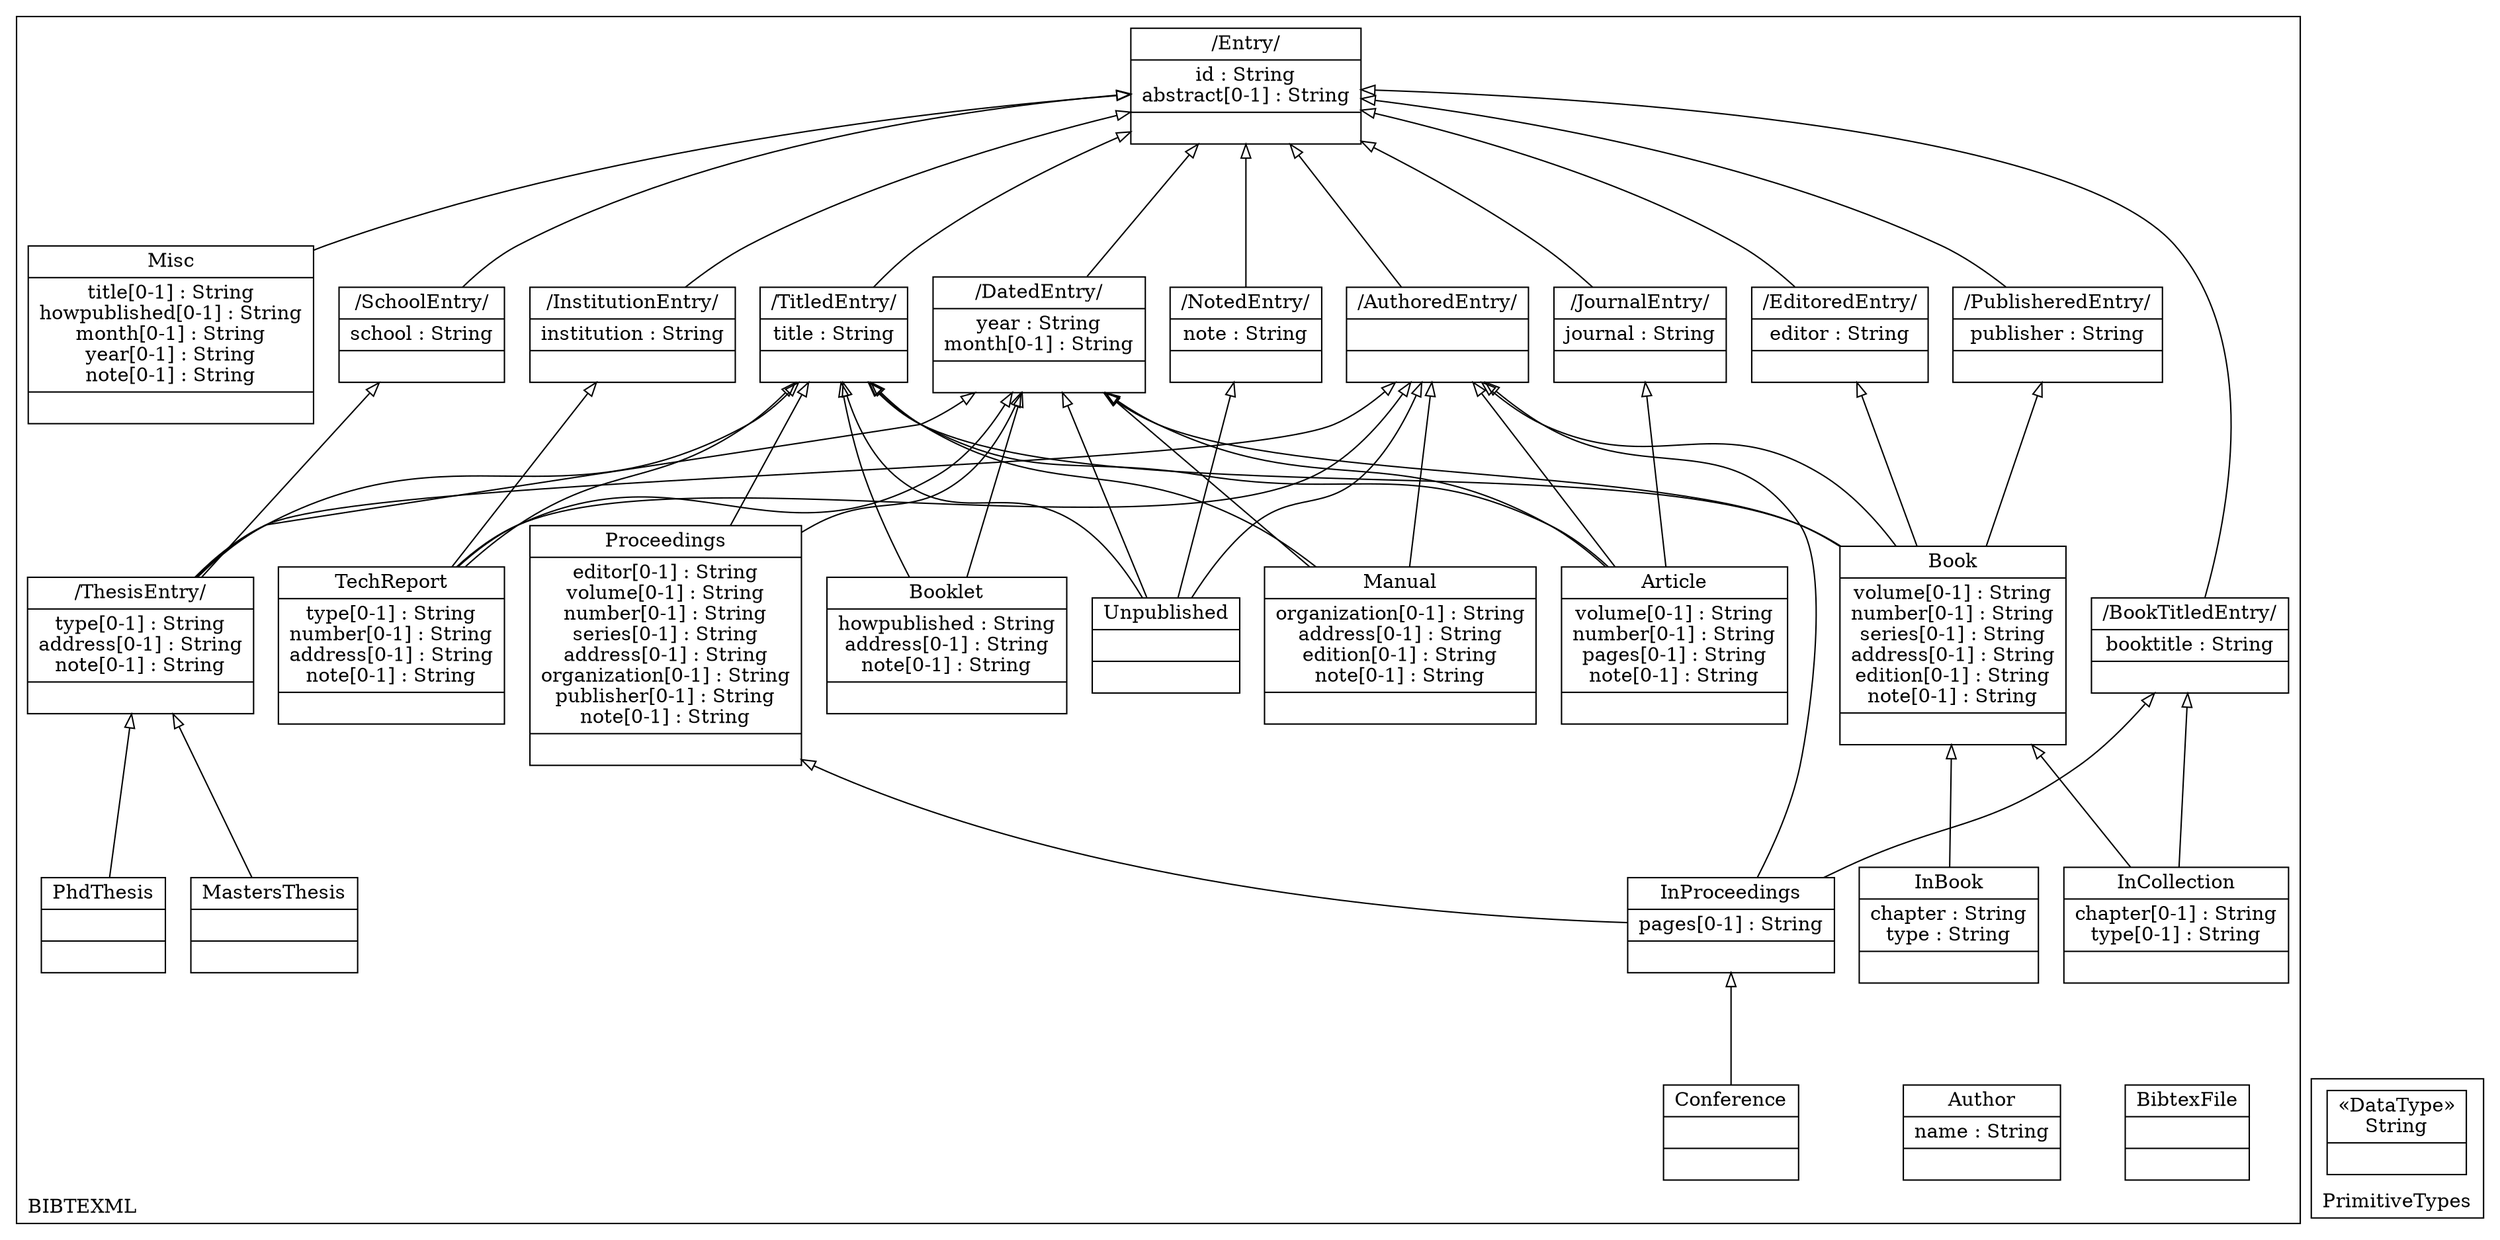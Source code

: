 digraph "KM3 Model in DOT" {
graph[rankdir=BT,labeljust=l,labelloc=t,nodeSep=0.75,compound=true];
 subgraph "cluster_BIBTEXML"{
labelloc=t
color=black
label=BIBTEXML
 node[shape=record];
BibtexFile[label="{BibtexFile| | }"]
;
 node[shape=record];
Author[label="{Author|name : String| }"]
;
 node[shape=record];
Entry[label="{/Entry/|id : String\nabstract[0-1] : String| }"]
;
 node[shape=record];
AuthoredEntry[label="{/AuthoredEntry/| | }"]
 AuthoredEntry->Entry[arrowhead=onormal,group=Entry,minlen=2,constraint=true,]
;
 node[shape=record];
BookTitledEntry[label="{/BookTitledEntry/|booktitle : String| }"]
 BookTitledEntry->Entry[arrowhead=onormal,group=Entry,minlen=2,constraint=true,]
;
 node[shape=record];
InstitutionEntry[label="{/InstitutionEntry/|institution : String| }"]
 InstitutionEntry->Entry[arrowhead=onormal,group=Entry,minlen=2,constraint=true,]
;
 node[shape=record];
EditoredEntry[label="{/EditoredEntry/|editor : String| }"]
 EditoredEntry->Entry[arrowhead=onormal,group=Entry,minlen=2,constraint=true,]
;
 node[shape=record];
DatedEntry[label="{/DatedEntry/|year : String\nmonth[0-1] : String| }"]
 DatedEntry->Entry[arrowhead=onormal,group=Entry,minlen=2,constraint=true,]
;
 node[shape=record];
JournalEntry[label="{/JournalEntry/|journal : String| }"]
 JournalEntry->Entry[arrowhead=onormal,group=Entry,minlen=2,constraint=true,]
;
 node[shape=record];
TitledEntry[label="{/TitledEntry/|title : String| }"]
 TitledEntry->Entry[arrowhead=onormal,group=Entry,minlen=2,constraint=true,]
;
 node[shape=record];
NotedEntry[label="{/NotedEntry/|note : String| }"]
 NotedEntry->Entry[arrowhead=onormal,group=Entry,minlen=2,constraint=true,]
;
 node[shape=record];
PublisheredEntry[label="{/PublisheredEntry/|publisher : String| }"]
 PublisheredEntry->Entry[arrowhead=onormal,group=Entry,minlen=2,constraint=true,]
;
 node[shape=record];
SchoolEntry[label="{/SchoolEntry/|school : String| }"]
 SchoolEntry->Entry[arrowhead=onormal,group=Entry,minlen=2,constraint=true,]
;
 node[shape=record];
Article[label="{Article|volume[0-1] : String\nnumber[0-1] : String\npages[0-1] : String\nnote[0-1] : String| }"]
 Article->AuthoredEntry[arrowhead=onormal,group=AuthoredEntry,minlen=2,constraint=true,]
 Article->DatedEntry[arrowhead=onormal,group=DatedEntry,minlen=2,constraint=true,]
 Article->TitledEntry[arrowhead=onormal,group=TitledEntry,minlen=2,constraint=true,]
 Article->JournalEntry[arrowhead=onormal,group=JournalEntry,minlen=2,constraint=true,]
;
 node[shape=record];
Book[label="{Book|volume[0-1] : String\nnumber[0-1] : String\nseries[0-1] : String\naddress[0-1] : String\nedition[0-1] : String\nnote[0-1] : String| }"]
 Book->AuthoredEntry[arrowhead=onormal,group=AuthoredEntry,minlen=2,constraint=true,]
 Book->EditoredEntry[arrowhead=onormal,group=EditoredEntry,minlen=2,constraint=true,]
 Book->PublisheredEntry[arrowhead=onormal,group=PublisheredEntry,minlen=2,constraint=true,]
 Book->DatedEntry[arrowhead=onormal,group=DatedEntry,minlen=2,constraint=true,]
 Book->TitledEntry[arrowhead=onormal,group=TitledEntry,minlen=2,constraint=true,]
;
 node[shape=record];
Booklet[label="{Booklet|howpublished : String\naddress[0-1] : String\nnote[0-1] : String| }"]
 Booklet->DatedEntry[arrowhead=onormal,group=DatedEntry,minlen=2,constraint=true,]
 Booklet->TitledEntry[arrowhead=onormal,group=TitledEntry,minlen=2,constraint=true,]
;
 node[shape=record];
InBook[label="{InBook|chapter : String\ntype : String| }"]
 InBook->Book[arrowhead=onormal,group=Book,minlen=2,constraint=true,]
;
 node[shape=record];
InCollection[label="{InCollection|chapter[0-1] : String\ntype[0-1] : String| }"]
 InCollection->Book[arrowhead=onormal,group=Book,minlen=2,constraint=true,]
 InCollection->BookTitledEntry[arrowhead=onormal,group=BookTitledEntry,minlen=2,constraint=true,]
;
 node[shape=record];
Manual[label="{Manual|organization[0-1] : String\naddress[0-1] : String\nedition[0-1] : String\nnote[0-1] : String| }"]
 Manual->TitledEntry[arrowhead=onormal,group=TitledEntry,minlen=2,constraint=true,]
 Manual->AuthoredEntry[arrowhead=onormal,group=AuthoredEntry,minlen=2,constraint=true,]
 Manual->DatedEntry[arrowhead=onormal,group=DatedEntry,minlen=2,constraint=true,]
;
 node[shape=record];
TechReport[label="{TechReport|type[0-1] : String\nnumber[0-1] : String\naddress[0-1] : String\nnote[0-1] : String| }"]
 TechReport->AuthoredEntry[arrowhead=onormal,group=AuthoredEntry,minlen=2,constraint=true,]
 TechReport->InstitutionEntry[arrowhead=onormal,group=InstitutionEntry,minlen=2,constraint=true,]
 TechReport->DatedEntry[arrowhead=onormal,group=DatedEntry,minlen=2,constraint=true,]
 TechReport->TitledEntry[arrowhead=onormal,group=TitledEntry,minlen=2,constraint=true,]
;
 node[shape=record];
ThesisEntry[label="{/ThesisEntry/|type[0-1] : String\naddress[0-1] : String\nnote[0-1] : String| }"]
 ThesisEntry->AuthoredEntry[arrowhead=onormal,group=AuthoredEntry,minlen=2,constraint=true,]
 ThesisEntry->DatedEntry[arrowhead=onormal,group=DatedEntry,minlen=2,constraint=true,]
 ThesisEntry->TitledEntry[arrowhead=onormal,group=TitledEntry,minlen=2,constraint=true,]
 ThesisEntry->SchoolEntry[arrowhead=onormal,group=SchoolEntry,minlen=2,constraint=true,]
;
 node[shape=record];
PhdThesis[label="{PhdThesis| | }"]
 PhdThesis->ThesisEntry[arrowhead=onormal,group=ThesisEntry,minlen=2,constraint=true,]
;
 node[shape=record];
MastersThesis[label="{MastersThesis| | }"]
 MastersThesis->ThesisEntry[arrowhead=onormal,group=ThesisEntry,minlen=2,constraint=true,]
;
 node[shape=record];
Proceedings[label="{Proceedings|editor[0-1] : String\nvolume[0-1] : String\nnumber[0-1] : String\nseries[0-1] : String\naddress[0-1] : String\norganization[0-1] : String\npublisher[0-1] : String\nnote[0-1] : String| }"]
 Proceedings->DatedEntry[arrowhead=onormal,group=DatedEntry,minlen=2,constraint=true,]
 Proceedings->TitledEntry[arrowhead=onormal,group=TitledEntry,minlen=2,constraint=true,]
;
 node[shape=record];
InProceedings[label="{InProceedings|pages[0-1] : String| }"]
 InProceedings->AuthoredEntry[arrowhead=onormal,group=AuthoredEntry,minlen=2,constraint=true,]
 InProceedings->BookTitledEntry[arrowhead=onormal,group=BookTitledEntry,minlen=2,constraint=true,]
 InProceedings->Proceedings[arrowhead=onormal,group=Proceedings,minlen=2,constraint=true,]
;
 node[shape=record];
Conference[label="{Conference| | }"]
 Conference->InProceedings[arrowhead=onormal,group=InProceedings,minlen=2,constraint=true,]
;
 node[shape=record];
Unpublished[label="{Unpublished| | }"]
 Unpublished->AuthoredEntry[arrowhead=onormal,group=AuthoredEntry,minlen=2,constraint=true,]
 Unpublished->TitledEntry[arrowhead=onormal,group=TitledEntry,minlen=2,constraint=true,]
 Unpublished->NotedEntry[arrowhead=onormal,group=NotedEntry,minlen=2,constraint=true,]
 Unpublished->DatedEntry[arrowhead=onormal,group=DatedEntry,minlen=2,constraint=true,]
;
 node[shape=record];
Misc[label="{Misc|title[0-1] : String\nhowpublished[0-1] : String\nmonth[0-1] : String\nyear[0-1] : String\nnote[0-1] : String| }"]
 Misc->Entry[arrowhead=onormal,group=Entry,minlen=2,constraint=true,]
;

} subgraph "cluster_PrimitiveTypes"{
labelloc=t
color=black
label=PrimitiveTypes
 node[shape=record];
String[label="{&#171;DataType&#187;\nString|}"]
;

}
}